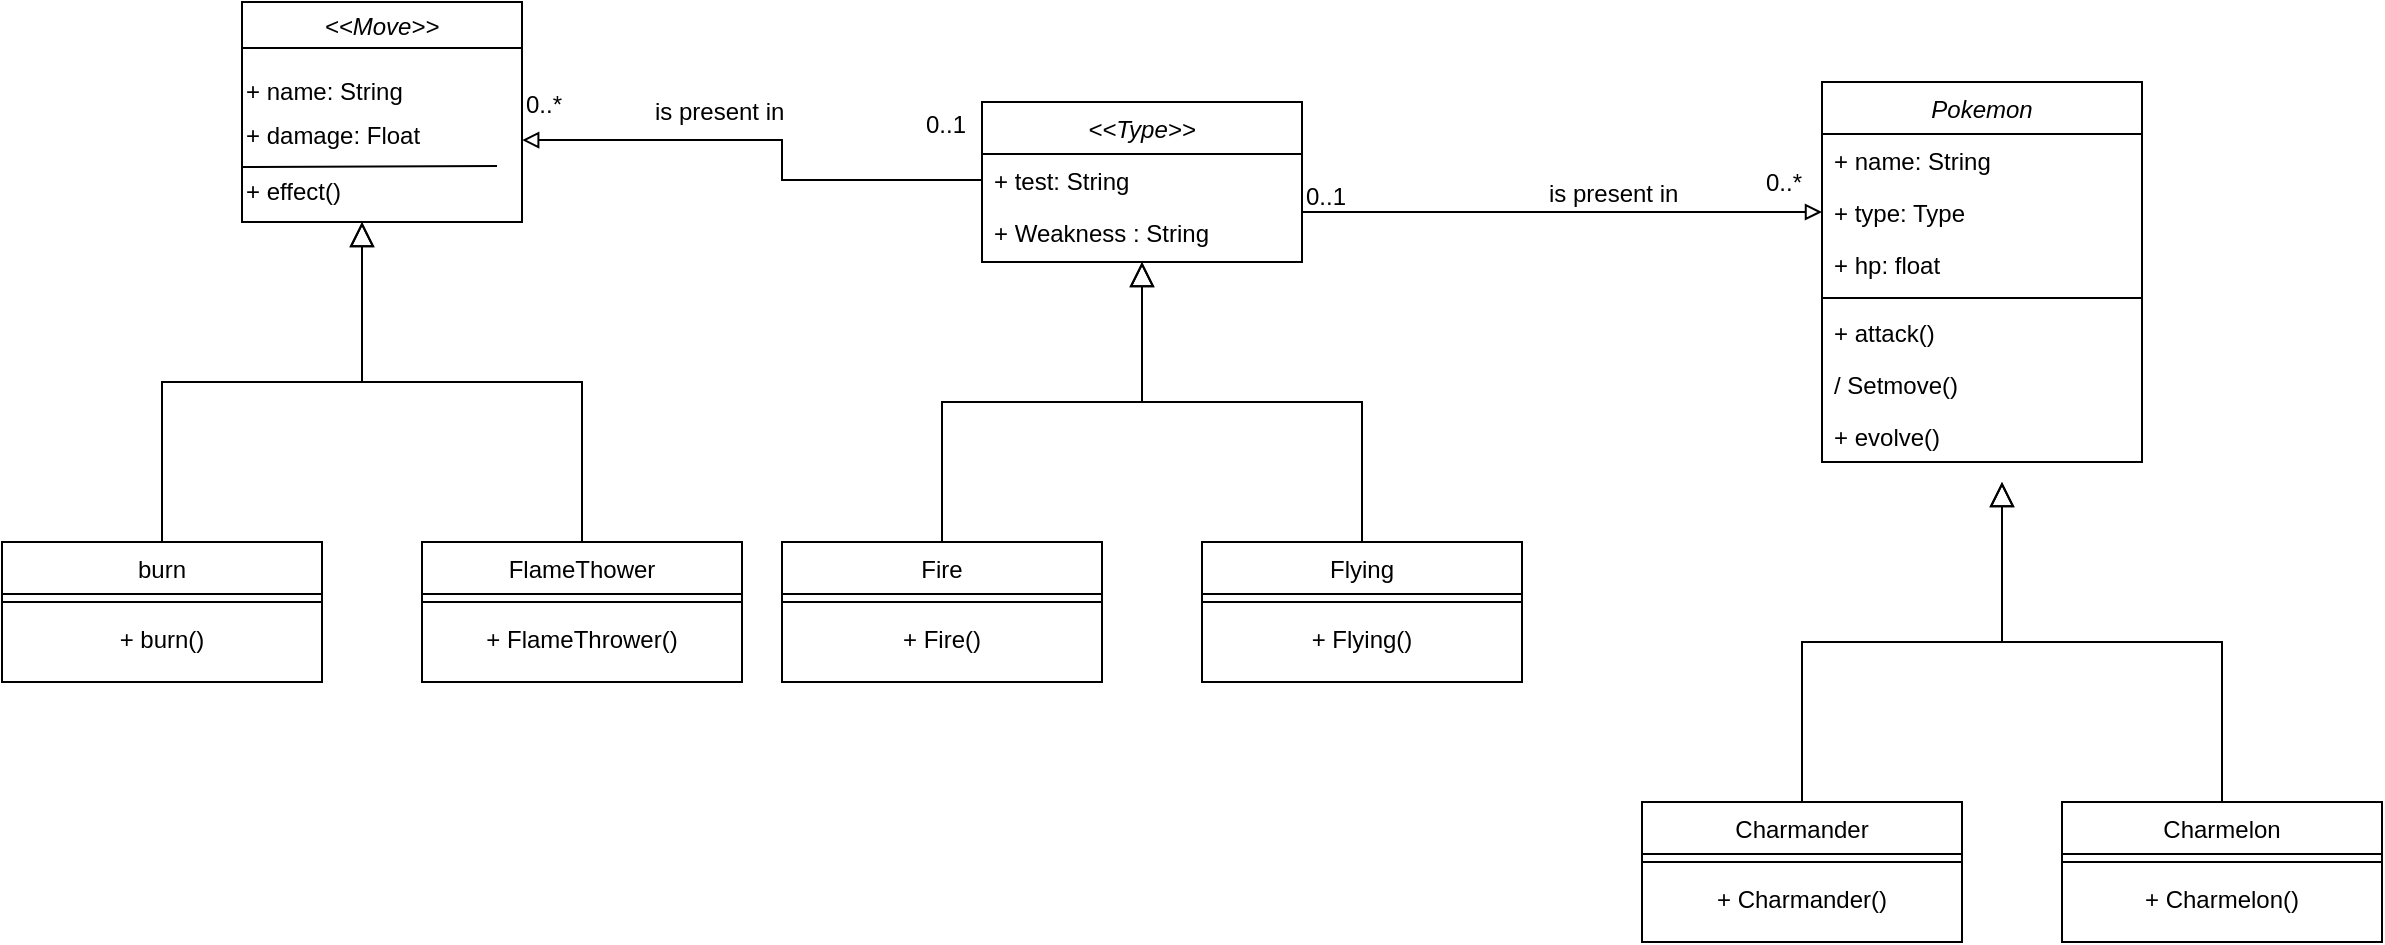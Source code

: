 <mxfile version="20.5.1" type="github">
  <diagram id="C5RBs43oDa-KdzZeNtuy" name="Page-1">
    <mxGraphModel dx="1769" dy="614" grid="1" gridSize="10" guides="1" tooltips="1" connect="1" arrows="1" fold="1" page="1" pageScale="1" pageWidth="827" pageHeight="1169" math="0" shadow="0">
      <root>
        <mxCell id="WIyWlLk6GJQsqaUBKTNV-0" />
        <mxCell id="WIyWlLk6GJQsqaUBKTNV-1" parent="WIyWlLk6GJQsqaUBKTNV-0" />
        <mxCell id="zkfFHV4jXpPFQw0GAbJ--0" value="&lt;&lt;Type&gt;&gt;" style="swimlane;fontStyle=2;align=center;verticalAlign=top;childLayout=stackLayout;horizontal=1;startSize=26;horizontalStack=0;resizeParent=1;resizeLast=0;collapsible=1;marginBottom=0;rounded=0;shadow=0;strokeWidth=1;" parent="WIyWlLk6GJQsqaUBKTNV-1" vertex="1">
          <mxGeometry x="220" y="140" width="160" height="80" as="geometry">
            <mxRectangle x="230" y="140" width="160" height="26" as="alternateBounds" />
          </mxGeometry>
        </mxCell>
        <mxCell id="zkfFHV4jXpPFQw0GAbJ--1" value="+ test: String" style="text;align=left;verticalAlign=top;spacingLeft=4;spacingRight=4;overflow=hidden;rotatable=0;points=[[0,0.5],[1,0.5]];portConstraint=eastwest;" parent="zkfFHV4jXpPFQw0GAbJ--0" vertex="1">
          <mxGeometry y="26" width="160" height="26" as="geometry" />
        </mxCell>
        <mxCell id="zkfFHV4jXpPFQw0GAbJ--2" value="+ Weakness : String" style="text;align=left;verticalAlign=top;spacingLeft=4;spacingRight=4;overflow=hidden;rotatable=0;points=[[0,0.5],[1,0.5]];portConstraint=eastwest;rounded=0;shadow=0;html=0;" parent="zkfFHV4jXpPFQw0GAbJ--0" vertex="1">
          <mxGeometry y="52" width="160" height="26" as="geometry" />
        </mxCell>
        <mxCell id="zkfFHV4jXpPFQw0GAbJ--6" value="Fire" style="swimlane;fontStyle=0;align=center;verticalAlign=top;childLayout=stackLayout;horizontal=1;startSize=26;horizontalStack=0;resizeParent=1;resizeLast=0;collapsible=1;marginBottom=0;rounded=0;shadow=0;strokeWidth=1;" parent="WIyWlLk6GJQsqaUBKTNV-1" vertex="1">
          <mxGeometry x="120" y="360" width="160" height="70" as="geometry">
            <mxRectangle x="130" y="380" width="160" height="26" as="alternateBounds" />
          </mxGeometry>
        </mxCell>
        <mxCell id="zkfFHV4jXpPFQw0GAbJ--9" value="" style="line;html=1;strokeWidth=1;align=left;verticalAlign=middle;spacingTop=-1;spacingLeft=3;spacingRight=3;rotatable=0;labelPosition=right;points=[];portConstraint=eastwest;" parent="zkfFHV4jXpPFQw0GAbJ--6" vertex="1">
          <mxGeometry y="26" width="160" height="8" as="geometry" />
        </mxCell>
        <mxCell id="nfsdxVj0yFW2rvCndJBx-8" value="+ Fire()" style="text;html=1;strokeColor=none;fillColor=none;align=center;verticalAlign=middle;whiteSpace=wrap;rounded=0;" vertex="1" parent="zkfFHV4jXpPFQw0GAbJ--6">
          <mxGeometry y="34" width="160" height="30" as="geometry" />
        </mxCell>
        <mxCell id="zkfFHV4jXpPFQw0GAbJ--12" value="" style="endArrow=block;endSize=10;endFill=0;shadow=0;strokeWidth=1;rounded=0;edgeStyle=elbowEdgeStyle;elbow=vertical;" parent="WIyWlLk6GJQsqaUBKTNV-1" source="zkfFHV4jXpPFQw0GAbJ--6" target="zkfFHV4jXpPFQw0GAbJ--0" edge="1">
          <mxGeometry width="160" relative="1" as="geometry">
            <mxPoint x="200" y="203" as="sourcePoint" />
            <mxPoint x="200" y="203" as="targetPoint" />
          </mxGeometry>
        </mxCell>
        <mxCell id="zkfFHV4jXpPFQw0GAbJ--13" value="Flying" style="swimlane;fontStyle=0;align=center;verticalAlign=top;childLayout=stackLayout;horizontal=1;startSize=26;horizontalStack=0;resizeParent=1;resizeLast=0;collapsible=1;marginBottom=0;rounded=0;shadow=0;strokeWidth=1;" parent="WIyWlLk6GJQsqaUBKTNV-1" vertex="1">
          <mxGeometry x="330" y="360" width="160" height="70" as="geometry">
            <mxRectangle x="340" y="380" width="170" height="26" as="alternateBounds" />
          </mxGeometry>
        </mxCell>
        <mxCell id="zkfFHV4jXpPFQw0GAbJ--15" value="" style="line;html=1;strokeWidth=1;align=left;verticalAlign=middle;spacingTop=-1;spacingLeft=3;spacingRight=3;rotatable=0;labelPosition=right;points=[];portConstraint=eastwest;" parent="zkfFHV4jXpPFQw0GAbJ--13" vertex="1">
          <mxGeometry y="26" width="160" height="8" as="geometry" />
        </mxCell>
        <mxCell id="nfsdxVj0yFW2rvCndJBx-7" value="+ Flying()" style="text;html=1;strokeColor=none;fillColor=none;align=center;verticalAlign=middle;whiteSpace=wrap;rounded=0;" vertex="1" parent="zkfFHV4jXpPFQw0GAbJ--13">
          <mxGeometry y="34" width="160" height="30" as="geometry" />
        </mxCell>
        <mxCell id="zkfFHV4jXpPFQw0GAbJ--16" value="" style="endArrow=block;endSize=10;endFill=0;shadow=0;strokeWidth=1;rounded=0;edgeStyle=elbowEdgeStyle;elbow=vertical;" parent="WIyWlLk6GJQsqaUBKTNV-1" source="zkfFHV4jXpPFQw0GAbJ--13" target="zkfFHV4jXpPFQw0GAbJ--0" edge="1">
          <mxGeometry width="160" relative="1" as="geometry">
            <mxPoint x="210" y="373" as="sourcePoint" />
            <mxPoint x="310" y="271" as="targetPoint" />
          </mxGeometry>
        </mxCell>
        <mxCell id="zkfFHV4jXpPFQw0GAbJ--26" value="" style="endArrow=block;shadow=0;strokeWidth=1;rounded=0;endFill=0;edgeStyle=elbowEdgeStyle;elbow=vertical;entryX=0;entryY=0.5;entryDx=0;entryDy=0;" parent="WIyWlLk6GJQsqaUBKTNV-1" source="zkfFHV4jXpPFQw0GAbJ--0" target="nfsdxVj0yFW2rvCndJBx-2" edge="1">
          <mxGeometry x="0.5" y="41" relative="1" as="geometry">
            <mxPoint x="380" y="192" as="sourcePoint" />
            <mxPoint x="508" y="189" as="targetPoint" />
            <mxPoint x="-40" y="32" as="offset" />
          </mxGeometry>
        </mxCell>
        <mxCell id="zkfFHV4jXpPFQw0GAbJ--27" value="0..1" style="resizable=0;align=left;verticalAlign=bottom;labelBackgroundColor=none;fontSize=12;" parent="zkfFHV4jXpPFQw0GAbJ--26" connectable="0" vertex="1">
          <mxGeometry x="-1" relative="1" as="geometry">
            <mxPoint y="1" as="offset" />
          </mxGeometry>
        </mxCell>
        <mxCell id="zkfFHV4jXpPFQw0GAbJ--29" value="is present in&amp;nbsp;" style="text;html=1;resizable=0;points=[];;align=center;verticalAlign=middle;labelBackgroundColor=none;rounded=0;shadow=0;strokeWidth=1;fontSize=12;" parent="zkfFHV4jXpPFQw0GAbJ--26" vertex="1" connectable="0">
          <mxGeometry x="0.5" y="49" relative="1" as="geometry">
            <mxPoint x="-38" y="40" as="offset" />
          </mxGeometry>
        </mxCell>
        <mxCell id="nfsdxVj0yFW2rvCndJBx-0" value="Pokemon" style="swimlane;fontStyle=2;align=center;verticalAlign=top;childLayout=stackLayout;horizontal=1;startSize=26;horizontalStack=0;resizeParent=1;resizeLast=0;collapsible=1;marginBottom=0;rounded=0;shadow=0;strokeWidth=1;" vertex="1" parent="WIyWlLk6GJQsqaUBKTNV-1">
          <mxGeometry x="640" y="130" width="160" height="190" as="geometry">
            <mxRectangle x="230" y="140" width="160" height="26" as="alternateBounds" />
          </mxGeometry>
        </mxCell>
        <mxCell id="nfsdxVj0yFW2rvCndJBx-1" value="+ name: String" style="text;align=left;verticalAlign=top;spacingLeft=4;spacingRight=4;overflow=hidden;rotatable=0;points=[[0,0.5],[1,0.5]];portConstraint=eastwest;" vertex="1" parent="nfsdxVj0yFW2rvCndJBx-0">
          <mxGeometry y="26" width="160" height="26" as="geometry" />
        </mxCell>
        <mxCell id="nfsdxVj0yFW2rvCndJBx-2" value="+ type: Type" style="text;align=left;verticalAlign=top;spacingLeft=4;spacingRight=4;overflow=hidden;rotatable=0;points=[[0,0.5],[1,0.5]];portConstraint=eastwest;rounded=0;shadow=0;html=0;" vertex="1" parent="nfsdxVj0yFW2rvCndJBx-0">
          <mxGeometry y="52" width="160" height="26" as="geometry" />
        </mxCell>
        <mxCell id="nfsdxVj0yFW2rvCndJBx-3" value="+ hp: float" style="text;align=left;verticalAlign=top;spacingLeft=4;spacingRight=4;overflow=hidden;rotatable=0;points=[[0,0.5],[1,0.5]];portConstraint=eastwest;rounded=0;shadow=0;html=0;" vertex="1" parent="nfsdxVj0yFW2rvCndJBx-0">
          <mxGeometry y="78" width="160" height="26" as="geometry" />
        </mxCell>
        <mxCell id="nfsdxVj0yFW2rvCndJBx-4" value="" style="line;html=1;strokeWidth=1;align=left;verticalAlign=middle;spacingTop=-1;spacingLeft=3;spacingRight=3;rotatable=0;labelPosition=right;points=[];portConstraint=eastwest;" vertex="1" parent="nfsdxVj0yFW2rvCndJBx-0">
          <mxGeometry y="104" width="160" height="8" as="geometry" />
        </mxCell>
        <mxCell id="nfsdxVj0yFW2rvCndJBx-12" value="+ attack()" style="text;align=left;verticalAlign=top;spacingLeft=4;spacingRight=4;overflow=hidden;rotatable=0;points=[[0,0.5],[1,0.5]];portConstraint=eastwest;" vertex="1" parent="nfsdxVj0yFW2rvCndJBx-0">
          <mxGeometry y="112" width="160" height="26" as="geometry" />
        </mxCell>
        <mxCell id="nfsdxVj0yFW2rvCndJBx-13" value="/ Setmove()" style="text;align=left;verticalAlign=top;spacingLeft=4;spacingRight=4;overflow=hidden;rotatable=0;points=[[0,0.5],[1,0.5]];portConstraint=eastwest;" vertex="1" parent="nfsdxVj0yFW2rvCndJBx-0">
          <mxGeometry y="138" width="160" height="26" as="geometry" />
        </mxCell>
        <mxCell id="nfsdxVj0yFW2rvCndJBx-5" value="+ evolve()" style="text;align=left;verticalAlign=top;spacingLeft=4;spacingRight=4;overflow=hidden;rotatable=0;points=[[0,0.5],[1,0.5]];portConstraint=eastwest;" vertex="1" parent="nfsdxVj0yFW2rvCndJBx-0">
          <mxGeometry y="164" width="160" height="26" as="geometry" />
        </mxCell>
        <mxCell id="nfsdxVj0yFW2rvCndJBx-9" value="0..*" style="resizable=0;align=left;verticalAlign=bottom;labelBackgroundColor=none;fontSize=12;direction=east;" connectable="0" vertex="1" parent="WIyWlLk6GJQsqaUBKTNV-1">
          <mxGeometry x="610" y="189" as="geometry" />
        </mxCell>
        <mxCell id="nfsdxVj0yFW2rvCndJBx-14" value="&lt;&lt;Move&gt;&gt;" style="swimlane;startSize=23;fontStyle=2" vertex="1" parent="WIyWlLk6GJQsqaUBKTNV-1">
          <mxGeometry x="-150" y="90" width="140" height="110" as="geometry" />
        </mxCell>
        <mxCell id="nfsdxVj0yFW2rvCndJBx-17" value="+ name: String" style="text;html=1;strokeColor=none;fillColor=none;align=left;verticalAlign=middle;whiteSpace=wrap;rounded=0;" vertex="1" parent="nfsdxVj0yFW2rvCndJBx-14">
          <mxGeometry y="30" width="170" height="30" as="geometry" />
        </mxCell>
        <mxCell id="nfsdxVj0yFW2rvCndJBx-19" value="+ damage: Float" style="text;html=1;strokeColor=none;fillColor=none;align=left;verticalAlign=middle;whiteSpace=wrap;rounded=0;" vertex="1" parent="nfsdxVj0yFW2rvCndJBx-14">
          <mxGeometry y="52" width="170" height="30" as="geometry" />
        </mxCell>
        <mxCell id="nfsdxVj0yFW2rvCndJBx-22" value="" style="endArrow=none;html=1;rounded=0;exitX=0;exitY=0.75;exitDx=0;exitDy=0;entryX=0.75;entryY=1;entryDx=0;entryDy=0;" edge="1" parent="nfsdxVj0yFW2rvCndJBx-14" source="nfsdxVj0yFW2rvCndJBx-14" target="nfsdxVj0yFW2rvCndJBx-19">
          <mxGeometry width="50" height="50" relative="1" as="geometry">
            <mxPoint x="-10" y="220" as="sourcePoint" />
            <mxPoint x="40" y="170" as="targetPoint" />
          </mxGeometry>
        </mxCell>
        <mxCell id="nfsdxVj0yFW2rvCndJBx-23" value="+ effect()" style="text;html=1;strokeColor=none;fillColor=none;align=left;verticalAlign=middle;whiteSpace=wrap;rounded=0;" vertex="1" parent="nfsdxVj0yFW2rvCndJBx-14">
          <mxGeometry y="80" width="60" height="30" as="geometry" />
        </mxCell>
        <mxCell id="nfsdxVj0yFW2rvCndJBx-37" value="0..*" style="resizable=0;align=left;verticalAlign=bottom;labelBackgroundColor=none;fontSize=12;direction=east;" connectable="0" vertex="1" parent="nfsdxVj0yFW2rvCndJBx-14">
          <mxGeometry x="140" y="60" as="geometry" />
        </mxCell>
        <mxCell id="nfsdxVj0yFW2rvCndJBx-31" style="edgeStyle=orthogonalEdgeStyle;rounded=0;orthogonalLoop=1;jettySize=auto;html=1;entryX=0.824;entryY=0.567;entryDx=0;entryDy=0;entryPerimeter=0;endArrow=block;endFill=0;" edge="1" parent="WIyWlLk6GJQsqaUBKTNV-1" source="zkfFHV4jXpPFQw0GAbJ--1" target="nfsdxVj0yFW2rvCndJBx-19">
          <mxGeometry relative="1" as="geometry" />
        </mxCell>
        <mxCell id="nfsdxVj0yFW2rvCndJBx-32" value="is present in&amp;nbsp;" style="text;html=1;resizable=0;points=[];;align=center;verticalAlign=middle;labelBackgroundColor=none;rounded=0;shadow=0;strokeWidth=1;fontSize=12;" vertex="1" connectable="0" parent="WIyWlLk6GJQsqaUBKTNV-1">
          <mxGeometry x="90" y="145" as="geometry" />
        </mxCell>
        <mxCell id="nfsdxVj0yFW2rvCndJBx-36" value="0..1" style="resizable=0;align=left;verticalAlign=bottom;labelBackgroundColor=none;fontSize=12;" connectable="0" vertex="1" parent="WIyWlLk6GJQsqaUBKTNV-1">
          <mxGeometry x="190" y="160" as="geometry" />
        </mxCell>
        <mxCell id="nfsdxVj0yFW2rvCndJBx-38" value="Charmander" style="swimlane;fontStyle=0;align=center;verticalAlign=top;childLayout=stackLayout;horizontal=1;startSize=26;horizontalStack=0;resizeParent=1;resizeLast=0;collapsible=1;marginBottom=0;rounded=0;shadow=0;strokeWidth=1;" vertex="1" parent="WIyWlLk6GJQsqaUBKTNV-1">
          <mxGeometry x="550" y="490" width="160" height="70" as="geometry">
            <mxRectangle x="130" y="380" width="160" height="26" as="alternateBounds" />
          </mxGeometry>
        </mxCell>
        <mxCell id="nfsdxVj0yFW2rvCndJBx-39" value="" style="line;html=1;strokeWidth=1;align=left;verticalAlign=middle;spacingTop=-1;spacingLeft=3;spacingRight=3;rotatable=0;labelPosition=right;points=[];portConstraint=eastwest;" vertex="1" parent="nfsdxVj0yFW2rvCndJBx-38">
          <mxGeometry y="26" width="160" height="8" as="geometry" />
        </mxCell>
        <mxCell id="nfsdxVj0yFW2rvCndJBx-40" value="+&amp;nbsp;&lt;span style=&quot;&quot;&gt;Charmander&lt;/span&gt;()" style="text;html=1;strokeColor=none;fillColor=none;align=center;verticalAlign=middle;whiteSpace=wrap;rounded=0;" vertex="1" parent="nfsdxVj0yFW2rvCndJBx-38">
          <mxGeometry y="34" width="160" height="30" as="geometry" />
        </mxCell>
        <mxCell id="nfsdxVj0yFW2rvCndJBx-41" value="" style="endArrow=block;endSize=10;endFill=0;shadow=0;strokeWidth=1;rounded=0;edgeStyle=elbowEdgeStyle;elbow=vertical;" edge="1" parent="WIyWlLk6GJQsqaUBKTNV-1" source="nfsdxVj0yFW2rvCndJBx-38">
          <mxGeometry width="160" relative="1" as="geometry">
            <mxPoint x="630" y="333" as="sourcePoint" />
            <mxPoint x="730" y="330" as="targetPoint" />
          </mxGeometry>
        </mxCell>
        <mxCell id="nfsdxVj0yFW2rvCndJBx-42" value="Charmelon" style="swimlane;fontStyle=0;align=center;verticalAlign=top;childLayout=stackLayout;horizontal=1;startSize=26;horizontalStack=0;resizeParent=1;resizeLast=0;collapsible=1;marginBottom=0;rounded=0;shadow=0;strokeWidth=1;" vertex="1" parent="WIyWlLk6GJQsqaUBKTNV-1">
          <mxGeometry x="760" y="490" width="160" height="70" as="geometry">
            <mxRectangle x="340" y="380" width="170" height="26" as="alternateBounds" />
          </mxGeometry>
        </mxCell>
        <mxCell id="nfsdxVj0yFW2rvCndJBx-43" value="" style="line;html=1;strokeWidth=1;align=left;verticalAlign=middle;spacingTop=-1;spacingLeft=3;spacingRight=3;rotatable=0;labelPosition=right;points=[];portConstraint=eastwest;" vertex="1" parent="nfsdxVj0yFW2rvCndJBx-42">
          <mxGeometry y="26" width="160" height="8" as="geometry" />
        </mxCell>
        <mxCell id="nfsdxVj0yFW2rvCndJBx-44" value="+&amp;nbsp;&lt;span style=&quot;&quot;&gt;Charmelon&lt;/span&gt;()" style="text;html=1;strokeColor=none;fillColor=none;align=center;verticalAlign=middle;whiteSpace=wrap;rounded=0;" vertex="1" parent="nfsdxVj0yFW2rvCndJBx-42">
          <mxGeometry y="34" width="160" height="30" as="geometry" />
        </mxCell>
        <mxCell id="nfsdxVj0yFW2rvCndJBx-45" value="" style="endArrow=block;endSize=10;endFill=0;shadow=0;strokeWidth=1;rounded=0;edgeStyle=elbowEdgeStyle;elbow=vertical;" edge="1" parent="WIyWlLk6GJQsqaUBKTNV-1" source="nfsdxVj0yFW2rvCndJBx-42">
          <mxGeometry width="160" relative="1" as="geometry">
            <mxPoint x="640" y="503" as="sourcePoint" />
            <mxPoint x="730" y="330" as="targetPoint" />
          </mxGeometry>
        </mxCell>
        <mxCell id="nfsdxVj0yFW2rvCndJBx-55" value="burn" style="swimlane;fontStyle=0;align=center;verticalAlign=top;childLayout=stackLayout;horizontal=1;startSize=26;horizontalStack=0;resizeParent=1;resizeLast=0;collapsible=1;marginBottom=0;rounded=0;shadow=0;strokeWidth=1;" vertex="1" parent="WIyWlLk6GJQsqaUBKTNV-1">
          <mxGeometry x="-270" y="360" width="160" height="70" as="geometry">
            <mxRectangle x="130" y="380" width="160" height="26" as="alternateBounds" />
          </mxGeometry>
        </mxCell>
        <mxCell id="nfsdxVj0yFW2rvCndJBx-56" value="" style="line;html=1;strokeWidth=1;align=left;verticalAlign=middle;spacingTop=-1;spacingLeft=3;spacingRight=3;rotatable=0;labelPosition=right;points=[];portConstraint=eastwest;" vertex="1" parent="nfsdxVj0yFW2rvCndJBx-55">
          <mxGeometry y="26" width="160" height="8" as="geometry" />
        </mxCell>
        <mxCell id="nfsdxVj0yFW2rvCndJBx-57" value="+ burn()" style="text;html=1;strokeColor=none;fillColor=none;align=center;verticalAlign=middle;whiteSpace=wrap;rounded=0;" vertex="1" parent="nfsdxVj0yFW2rvCndJBx-55">
          <mxGeometry y="34" width="160" height="30" as="geometry" />
        </mxCell>
        <mxCell id="nfsdxVj0yFW2rvCndJBx-58" value="" style="endArrow=block;endSize=10;endFill=0;shadow=0;strokeWidth=1;rounded=0;edgeStyle=elbowEdgeStyle;elbow=vertical;" edge="1" parent="WIyWlLk6GJQsqaUBKTNV-1" source="nfsdxVj0yFW2rvCndJBx-55">
          <mxGeometry width="160" relative="1" as="geometry">
            <mxPoint x="-190" y="203" as="sourcePoint" />
            <mxPoint x="-90" y="200" as="targetPoint" />
          </mxGeometry>
        </mxCell>
        <mxCell id="nfsdxVj0yFW2rvCndJBx-59" value="FlameThower" style="swimlane;fontStyle=0;align=center;verticalAlign=top;childLayout=stackLayout;horizontal=1;startSize=26;horizontalStack=0;resizeParent=1;resizeLast=0;collapsible=1;marginBottom=0;rounded=0;shadow=0;strokeWidth=1;" vertex="1" parent="WIyWlLk6GJQsqaUBKTNV-1">
          <mxGeometry x="-60" y="360" width="160" height="70" as="geometry">
            <mxRectangle x="340" y="380" width="170" height="26" as="alternateBounds" />
          </mxGeometry>
        </mxCell>
        <mxCell id="nfsdxVj0yFW2rvCndJBx-60" value="" style="line;html=1;strokeWidth=1;align=left;verticalAlign=middle;spacingTop=-1;spacingLeft=3;spacingRight=3;rotatable=0;labelPosition=right;points=[];portConstraint=eastwest;" vertex="1" parent="nfsdxVj0yFW2rvCndJBx-59">
          <mxGeometry y="26" width="160" height="8" as="geometry" />
        </mxCell>
        <mxCell id="nfsdxVj0yFW2rvCndJBx-61" value="+ FlameThrower()" style="text;html=1;strokeColor=none;fillColor=none;align=center;verticalAlign=middle;whiteSpace=wrap;rounded=0;" vertex="1" parent="nfsdxVj0yFW2rvCndJBx-59">
          <mxGeometry y="34" width="160" height="30" as="geometry" />
        </mxCell>
        <mxCell id="nfsdxVj0yFW2rvCndJBx-62" value="" style="endArrow=block;endSize=10;endFill=0;shadow=0;strokeWidth=1;rounded=0;edgeStyle=elbowEdgeStyle;elbow=vertical;" edge="1" parent="WIyWlLk6GJQsqaUBKTNV-1" source="nfsdxVj0yFW2rvCndJBx-59">
          <mxGeometry width="160" relative="1" as="geometry">
            <mxPoint x="-180" y="373" as="sourcePoint" />
            <mxPoint x="-90" y="200" as="targetPoint" />
          </mxGeometry>
        </mxCell>
      </root>
    </mxGraphModel>
  </diagram>
</mxfile>
